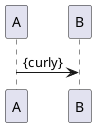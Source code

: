 {
  "sha1": "24fvn872ox4dw00ql8m2co75ptkr7zs",
  "insertion": {
    "when": "2024-05-30T20:48:19.898Z",
    "url": "https://forum.plantuml.net/12953/how-to-convert-curly-brackets-to-tikz",
    "user": "plantuml@gmail.com"
  }
}
@startuml
A -> B: {curly}
@enduml
